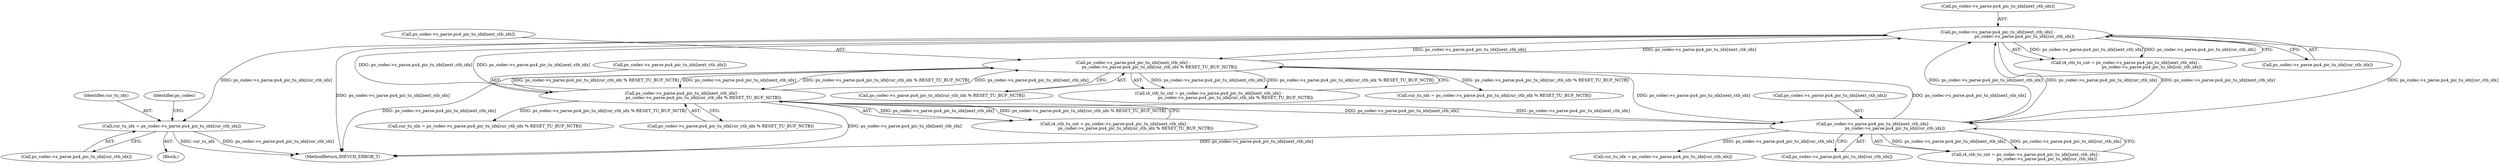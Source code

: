 digraph "0_Android_bcfc7124f6ef9f1ec128fb2e90de774a5b33d199_0@array" {
"1003904" [label="(Call,cur_tu_idx = ps_codec->s_parse.pu4_pic_tu_idx[cur_ctb_idx])"];
"1003889" [label="(Call,ps_codec->s_parse.pu4_pic_tu_idx[next_ctb_idx] -\n                                        ps_codec->s_parse.pu4_pic_tu_idx[cur_ctb_idx])"];
"1003857" [label="(Call,ps_codec->s_parse.pu4_pic_tu_idx[next_ctb_idx] -\n                                        ps_codec->s_parse.pu4_pic_tu_idx[cur_ctb_idx % RESET_TU_BUF_NCTB])"];
"1002749" [label="(Call,ps_codec->s_parse.pu4_pic_tu_idx[next_ctb_idx] -\n                                ps_codec->s_parse.pu4_pic_tu_idx[cur_ctb_idx % RESET_TU_BUF_NCTB])"];
"1002781" [label="(Call,ps_codec->s_parse.pu4_pic_tu_idx[next_ctb_idx] -\n                                ps_codec->s_parse.pu4_pic_tu_idx[cur_ctb_idx])"];
"1002747" [label="(Call,i4_ctb_tu_cnt = ps_codec->s_parse.pu4_pic_tu_idx[next_ctb_idx] -\n                                ps_codec->s_parse.pu4_pic_tu_idx[cur_ctb_idx % RESET_TU_BUF_NCTB])"];
"1002766" [label="(Call,cur_tu_idx = ps_codec->s_parse.pu4_pic_tu_idx[cur_ctb_idx % RESET_TU_BUF_NCTB])"];
"1003858" [label="(Call,ps_codec->s_parse.pu4_pic_tu_idx[next_ctb_idx])"];
"1003890" [label="(Call,ps_codec->s_parse.pu4_pic_tu_idx[next_ctb_idx])"];
"1002782" [label="(Call,ps_codec->s_parse.pu4_pic_tu_idx[next_ctb_idx])"];
"1003887" [label="(Call,i4_ctb_tu_cnt = ps_codec->s_parse.pu4_pic_tu_idx[next_ctb_idx] -\n                                        ps_codec->s_parse.pu4_pic_tu_idx[cur_ctb_idx])"];
"1002789" [label="(Call,ps_codec->s_parse.pu4_pic_tu_idx[cur_ctb_idx])"];
"1003905" [label="(Identifier,cur_tu_idx)"];
"1003897" [label="(Call,ps_codec->s_parse.pu4_pic_tu_idx[cur_ctb_idx])"];
"1002749" [label="(Call,ps_codec->s_parse.pu4_pic_tu_idx[next_ctb_idx] -\n                                ps_codec->s_parse.pu4_pic_tu_idx[cur_ctb_idx % RESET_TU_BUF_NCTB])"];
"1003917" [label="(Identifier,ps_codec)"];
"1003865" [label="(Call,ps_codec->s_parse.pu4_pic_tu_idx[cur_ctb_idx % RESET_TU_BUF_NCTB])"];
"1003904" [label="(Call,cur_tu_idx = ps_codec->s_parse.pu4_pic_tu_idx[cur_ctb_idx])"];
"1002757" [label="(Call,ps_codec->s_parse.pu4_pic_tu_idx[cur_ctb_idx % RESET_TU_BUF_NCTB])"];
"1003855" [label="(Call,i4_ctb_tu_cnt = ps_codec->s_parse.pu4_pic_tu_idx[next_ctb_idx] -\n                                        ps_codec->s_parse.pu4_pic_tu_idx[cur_ctb_idx % RESET_TU_BUF_NCTB])"];
"1003906" [label="(Call,ps_codec->s_parse.pu4_pic_tu_idx[cur_ctb_idx])"];
"1005173" [label="(MethodReturn,IHEVCD_ERROR_T)"];
"1002781" [label="(Call,ps_codec->s_parse.pu4_pic_tu_idx[next_ctb_idx] -\n                                ps_codec->s_parse.pu4_pic_tu_idx[cur_ctb_idx])"];
"1003889" [label="(Call,ps_codec->s_parse.pu4_pic_tu_idx[next_ctb_idx] -\n                                        ps_codec->s_parse.pu4_pic_tu_idx[cur_ctb_idx])"];
"1002750" [label="(Call,ps_codec->s_parse.pu4_pic_tu_idx[next_ctb_idx])"];
"1002779" [label="(Call,i4_ctb_tu_cnt = ps_codec->s_parse.pu4_pic_tu_idx[next_ctb_idx] -\n                                ps_codec->s_parse.pu4_pic_tu_idx[cur_ctb_idx])"];
"1003857" [label="(Call,ps_codec->s_parse.pu4_pic_tu_idx[next_ctb_idx] -\n                                        ps_codec->s_parse.pu4_pic_tu_idx[cur_ctb_idx % RESET_TU_BUF_NCTB])"];
"1003874" [label="(Call,cur_tu_idx = ps_codec->s_parse.pu4_pic_tu_idx[cur_ctb_idx % RESET_TU_BUF_NCTB])"];
"1003886" [label="(Block,)"];
"1002796" [label="(Call,cur_tu_idx = ps_codec->s_parse.pu4_pic_tu_idx[cur_ctb_idx])"];
"1003904" -> "1003886"  [label="AST: "];
"1003904" -> "1003906"  [label="CFG: "];
"1003905" -> "1003904"  [label="AST: "];
"1003906" -> "1003904"  [label="AST: "];
"1003917" -> "1003904"  [label="CFG: "];
"1003904" -> "1005173"  [label="DDG: ps_codec->s_parse.pu4_pic_tu_idx[cur_ctb_idx]"];
"1003904" -> "1005173"  [label="DDG: cur_tu_idx"];
"1003889" -> "1003904"  [label="DDG: ps_codec->s_parse.pu4_pic_tu_idx[cur_ctb_idx]"];
"1003889" -> "1003887"  [label="AST: "];
"1003889" -> "1003897"  [label="CFG: "];
"1003890" -> "1003889"  [label="AST: "];
"1003897" -> "1003889"  [label="AST: "];
"1003887" -> "1003889"  [label="CFG: "];
"1003889" -> "1005173"  [label="DDG: ps_codec->s_parse.pu4_pic_tu_idx[next_ctb_idx]"];
"1003889" -> "1002749"  [label="DDG: ps_codec->s_parse.pu4_pic_tu_idx[next_ctb_idx]"];
"1003889" -> "1002781"  [label="DDG: ps_codec->s_parse.pu4_pic_tu_idx[next_ctb_idx]"];
"1003889" -> "1002781"  [label="DDG: ps_codec->s_parse.pu4_pic_tu_idx[cur_ctb_idx]"];
"1003889" -> "1003857"  [label="DDG: ps_codec->s_parse.pu4_pic_tu_idx[next_ctb_idx]"];
"1003889" -> "1003887"  [label="DDG: ps_codec->s_parse.pu4_pic_tu_idx[next_ctb_idx]"];
"1003889" -> "1003887"  [label="DDG: ps_codec->s_parse.pu4_pic_tu_idx[cur_ctb_idx]"];
"1003857" -> "1003889"  [label="DDG: ps_codec->s_parse.pu4_pic_tu_idx[next_ctb_idx]"];
"1002749" -> "1003889"  [label="DDG: ps_codec->s_parse.pu4_pic_tu_idx[next_ctb_idx]"];
"1002781" -> "1003889"  [label="DDG: ps_codec->s_parse.pu4_pic_tu_idx[next_ctb_idx]"];
"1002781" -> "1003889"  [label="DDG: ps_codec->s_parse.pu4_pic_tu_idx[cur_ctb_idx]"];
"1003857" -> "1003855"  [label="AST: "];
"1003857" -> "1003865"  [label="CFG: "];
"1003858" -> "1003857"  [label="AST: "];
"1003865" -> "1003857"  [label="AST: "];
"1003855" -> "1003857"  [label="CFG: "];
"1003857" -> "1005173"  [label="DDG: ps_codec->s_parse.pu4_pic_tu_idx[next_ctb_idx]"];
"1003857" -> "1002749"  [label="DDG: ps_codec->s_parse.pu4_pic_tu_idx[next_ctb_idx]"];
"1003857" -> "1002749"  [label="DDG: ps_codec->s_parse.pu4_pic_tu_idx[cur_ctb_idx % RESET_TU_BUF_NCTB]"];
"1003857" -> "1002781"  [label="DDG: ps_codec->s_parse.pu4_pic_tu_idx[next_ctb_idx]"];
"1003857" -> "1003855"  [label="DDG: ps_codec->s_parse.pu4_pic_tu_idx[next_ctb_idx]"];
"1003857" -> "1003855"  [label="DDG: ps_codec->s_parse.pu4_pic_tu_idx[cur_ctb_idx % RESET_TU_BUF_NCTB]"];
"1002749" -> "1003857"  [label="DDG: ps_codec->s_parse.pu4_pic_tu_idx[next_ctb_idx]"];
"1002749" -> "1003857"  [label="DDG: ps_codec->s_parse.pu4_pic_tu_idx[cur_ctb_idx % RESET_TU_BUF_NCTB]"];
"1002781" -> "1003857"  [label="DDG: ps_codec->s_parse.pu4_pic_tu_idx[next_ctb_idx]"];
"1003857" -> "1003874"  [label="DDG: ps_codec->s_parse.pu4_pic_tu_idx[cur_ctb_idx % RESET_TU_BUF_NCTB]"];
"1002749" -> "1002747"  [label="AST: "];
"1002749" -> "1002757"  [label="CFG: "];
"1002750" -> "1002749"  [label="AST: "];
"1002757" -> "1002749"  [label="AST: "];
"1002747" -> "1002749"  [label="CFG: "];
"1002749" -> "1005173"  [label="DDG: ps_codec->s_parse.pu4_pic_tu_idx[next_ctb_idx]"];
"1002749" -> "1002747"  [label="DDG: ps_codec->s_parse.pu4_pic_tu_idx[next_ctb_idx]"];
"1002749" -> "1002747"  [label="DDG: ps_codec->s_parse.pu4_pic_tu_idx[cur_ctb_idx % RESET_TU_BUF_NCTB]"];
"1002781" -> "1002749"  [label="DDG: ps_codec->s_parse.pu4_pic_tu_idx[next_ctb_idx]"];
"1002749" -> "1002766"  [label="DDG: ps_codec->s_parse.pu4_pic_tu_idx[cur_ctb_idx % RESET_TU_BUF_NCTB]"];
"1002749" -> "1002781"  [label="DDG: ps_codec->s_parse.pu4_pic_tu_idx[next_ctb_idx]"];
"1002781" -> "1002779"  [label="AST: "];
"1002781" -> "1002789"  [label="CFG: "];
"1002782" -> "1002781"  [label="AST: "];
"1002789" -> "1002781"  [label="AST: "];
"1002779" -> "1002781"  [label="CFG: "];
"1002781" -> "1005173"  [label="DDG: ps_codec->s_parse.pu4_pic_tu_idx[next_ctb_idx]"];
"1002781" -> "1002779"  [label="DDG: ps_codec->s_parse.pu4_pic_tu_idx[next_ctb_idx]"];
"1002781" -> "1002779"  [label="DDG: ps_codec->s_parse.pu4_pic_tu_idx[cur_ctb_idx]"];
"1002781" -> "1002796"  [label="DDG: ps_codec->s_parse.pu4_pic_tu_idx[cur_ctb_idx]"];
}
